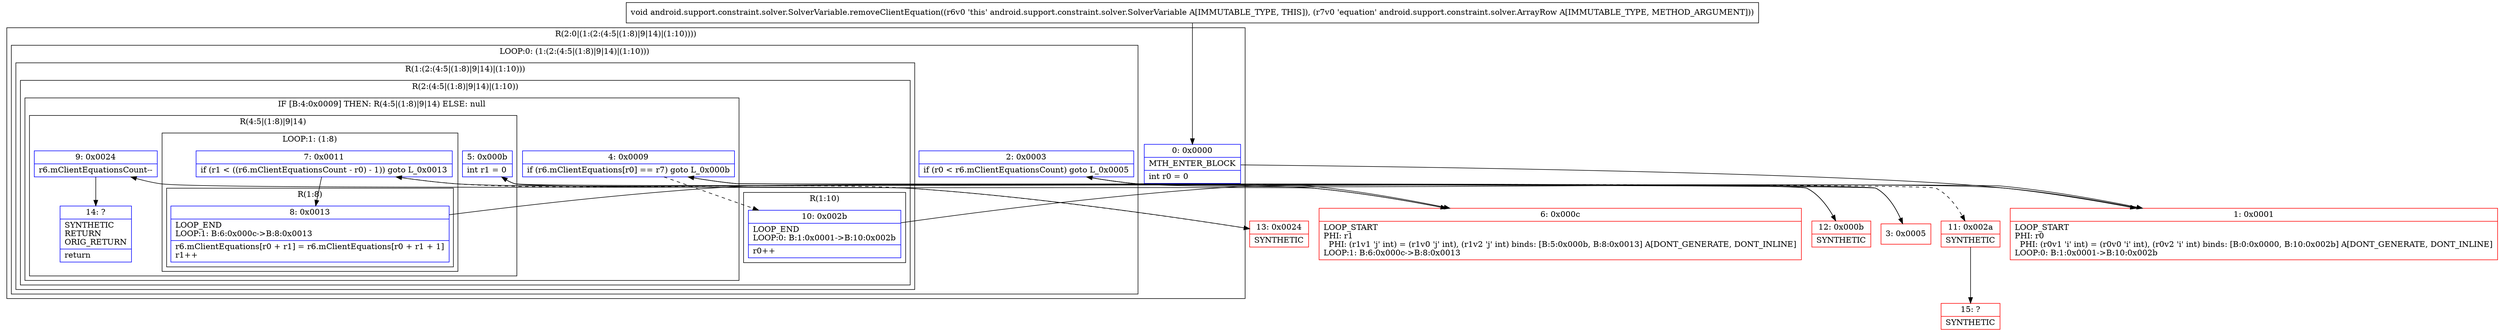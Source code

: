 digraph "CFG forandroid.support.constraint.solver.SolverVariable.removeClientEquation(Landroid\/support\/constraint\/solver\/ArrayRow;)V" {
subgraph cluster_Region_652292081 {
label = "R(2:0|(1:(2:(4:5|(1:8)|9|14)|(1:10))))";
node [shape=record,color=blue];
Node_0 [shape=record,label="{0\:\ 0x0000|MTH_ENTER_BLOCK\l|int r0 = 0\l}"];
subgraph cluster_LoopRegion_1786432804 {
label = "LOOP:0: (1:(2:(4:5|(1:8)|9|14)|(1:10)))";
node [shape=record,color=blue];
Node_2 [shape=record,label="{2\:\ 0x0003|if (r0 \< r6.mClientEquationsCount) goto L_0x0005\l}"];
subgraph cluster_Region_1000811393 {
label = "R(1:(2:(4:5|(1:8)|9|14)|(1:10)))";
node [shape=record,color=blue];
subgraph cluster_Region_909117492 {
label = "R(2:(4:5|(1:8)|9|14)|(1:10))";
node [shape=record,color=blue];
subgraph cluster_IfRegion_582276100 {
label = "IF [B:4:0x0009] THEN: R(4:5|(1:8)|9|14) ELSE: null";
node [shape=record,color=blue];
Node_4 [shape=record,label="{4\:\ 0x0009|if (r6.mClientEquations[r0] == r7) goto L_0x000b\l}"];
subgraph cluster_Region_1411660888 {
label = "R(4:5|(1:8)|9|14)";
node [shape=record,color=blue];
Node_5 [shape=record,label="{5\:\ 0x000b|int r1 = 0\l}"];
subgraph cluster_LoopRegion_218491140 {
label = "LOOP:1: (1:8)";
node [shape=record,color=blue];
Node_7 [shape=record,label="{7\:\ 0x0011|if (r1 \< ((r6.mClientEquationsCount \- r0) \- 1)) goto L_0x0013\l}"];
subgraph cluster_Region_833230445 {
label = "R(1:8)";
node [shape=record,color=blue];
Node_8 [shape=record,label="{8\:\ 0x0013|LOOP_END\lLOOP:1: B:6:0x000c\-\>B:8:0x0013\l|r6.mClientEquations[r0 + r1] = r6.mClientEquations[r0 + r1 + 1]\lr1++\l}"];
}
}
Node_9 [shape=record,label="{9\:\ 0x0024|r6.mClientEquationsCount\-\-\l}"];
Node_14 [shape=record,label="{14\:\ ?|SYNTHETIC\lRETURN\lORIG_RETURN\l|return\l}"];
}
}
subgraph cluster_Region_1779560279 {
label = "R(1:10)";
node [shape=record,color=blue];
Node_10 [shape=record,label="{10\:\ 0x002b|LOOP_END\lLOOP:0: B:1:0x0001\-\>B:10:0x002b\l|r0++\l}"];
}
}
}
}
}
Node_1 [shape=record,color=red,label="{1\:\ 0x0001|LOOP_START\lPHI: r0 \l  PHI: (r0v1 'i' int) = (r0v0 'i' int), (r0v2 'i' int) binds: [B:0:0x0000, B:10:0x002b] A[DONT_GENERATE, DONT_INLINE]\lLOOP:0: B:1:0x0001\-\>B:10:0x002b\l}"];
Node_3 [shape=record,color=red,label="{3\:\ 0x0005}"];
Node_6 [shape=record,color=red,label="{6\:\ 0x000c|LOOP_START\lPHI: r1 \l  PHI: (r1v1 'j' int) = (r1v0 'j' int), (r1v2 'j' int) binds: [B:5:0x000b, B:8:0x0013] A[DONT_GENERATE, DONT_INLINE]\lLOOP:1: B:6:0x000c\-\>B:8:0x0013\l}"];
Node_11 [shape=record,color=red,label="{11\:\ 0x002a|SYNTHETIC\l}"];
Node_12 [shape=record,color=red,label="{12\:\ 0x000b|SYNTHETIC\l}"];
Node_13 [shape=record,color=red,label="{13\:\ 0x0024|SYNTHETIC\l}"];
Node_15 [shape=record,color=red,label="{15\:\ ?|SYNTHETIC\l}"];
MethodNode[shape=record,label="{void android.support.constraint.solver.SolverVariable.removeClientEquation((r6v0 'this' android.support.constraint.solver.SolverVariable A[IMMUTABLE_TYPE, THIS]), (r7v0 'equation' android.support.constraint.solver.ArrayRow A[IMMUTABLE_TYPE, METHOD_ARGUMENT])) }"];
MethodNode -> Node_0;
Node_0 -> Node_1;
Node_2 -> Node_3;
Node_2 -> Node_11[style=dashed];
Node_4 -> Node_10[style=dashed];
Node_4 -> Node_12;
Node_5 -> Node_6;
Node_7 -> Node_8;
Node_7 -> Node_13[style=dashed];
Node_8 -> Node_6;
Node_9 -> Node_14;
Node_10 -> Node_1;
Node_1 -> Node_2;
Node_3 -> Node_4;
Node_6 -> Node_7;
Node_11 -> Node_15;
Node_12 -> Node_5;
Node_13 -> Node_9;
}


